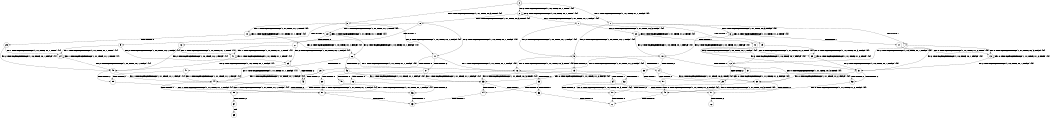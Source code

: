 digraph BCG {
size = "7, 10.5";
center = TRUE;
node [shape = circle];
0 [peripheries = 2];
0 -> 1 [label = "EX !1 !ATOMIC_EXCH_BRANCH (1, +1, TRUE, +1, 1, FALSE) !{0}"];
0 -> 2 [label = "EX !2 !ATOMIC_EXCH_BRANCH (1, +0, TRUE, +0, 1, TRUE) !{0}"];
0 -> 3 [label = "EX !0 !ATOMIC_EXCH_BRANCH (1, +1, TRUE, +0, 3, TRUE) !{0}"];
1 -> 4 [label = "TERMINATE !1"];
1 -> 5 [label = "EX !2 !ATOMIC_EXCH_BRANCH (1, +0, TRUE, +0, 1, FALSE) !{0}"];
1 -> 6 [label = "EX !0 !ATOMIC_EXCH_BRANCH (1, +1, TRUE, +0, 3, FALSE) !{0}"];
2 -> 7 [label = "EX !1 !ATOMIC_EXCH_BRANCH (1, +1, TRUE, +1, 1, FALSE) !{0}"];
2 -> 8 [label = "EX !0 !ATOMIC_EXCH_BRANCH (1, +1, TRUE, +0, 3, TRUE) !{0}"];
2 -> 2 [label = "EX !2 !ATOMIC_EXCH_BRANCH (1, +0, TRUE, +0, 1, TRUE) !{0}"];
3 -> 9 [label = "TERMINATE !0"];
3 -> 10 [label = "EX !1 !ATOMIC_EXCH_BRANCH (1, +1, TRUE, +1, 1, TRUE) !{0}"];
3 -> 11 [label = "EX !2 !ATOMIC_EXCH_BRANCH (1, +0, TRUE, +0, 1, FALSE) !{0}"];
4 -> 12 [label = "EX !2 !ATOMIC_EXCH_BRANCH (1, +0, TRUE, +0, 1, FALSE) !{0}"];
4 -> 13 [label = "EX !0 !ATOMIC_EXCH_BRANCH (1, +1, TRUE, +0, 3, FALSE) !{0}"];
5 -> 14 [label = "TERMINATE !1"];
5 -> 15 [label = "TERMINATE !2"];
5 -> 16 [label = "EX !0 !ATOMIC_EXCH_BRANCH (1, +1, TRUE, +0, 3, TRUE) !{0}"];
6 -> 17 [label = "TERMINATE !1"];
6 -> 18 [label = "EX !2 !ATOMIC_EXCH_BRANCH (1, +0, TRUE, +0, 1, FALSE) !{0}"];
6 -> 6 [label = "EX !0 !ATOMIC_EXCH_BRANCH (1, +1, TRUE, +1, 2, TRUE) !{0}"];
7 -> 19 [label = "TERMINATE !1"];
7 -> 20 [label = "EX !0 !ATOMIC_EXCH_BRANCH (1, +1, TRUE, +0, 3, FALSE) !{0}"];
7 -> 5 [label = "EX !2 !ATOMIC_EXCH_BRANCH (1, +0, TRUE, +0, 1, FALSE) !{0}"];
8 -> 21 [label = "TERMINATE !0"];
8 -> 22 [label = "EX !1 !ATOMIC_EXCH_BRANCH (1, +1, TRUE, +1, 1, TRUE) !{0}"];
8 -> 11 [label = "EX !2 !ATOMIC_EXCH_BRANCH (1, +0, TRUE, +0, 1, FALSE) !{0}"];
9 -> 23 [label = "EX !2 !ATOMIC_EXCH_BRANCH (1, +0, TRUE, +0, 1, FALSE) !{1}"];
9 -> 24 [label = "EX !1 !ATOMIC_EXCH_BRANCH (1, +1, TRUE, +1, 1, TRUE) !{1}"];
10 -> 25 [label = "TERMINATE !0"];
10 -> 26 [label = "EX !2 !ATOMIC_EXCH_BRANCH (1, +0, TRUE, +0, 1, FALSE) !{0}"];
10 -> 10 [label = "EX !1 !ATOMIC_EXCH_BRANCH (1, +1, TRUE, +1, 1, TRUE) !{0}"];
11 -> 27 [label = "TERMINATE !2"];
11 -> 28 [label = "TERMINATE !0"];
11 -> 16 [label = "EX !1 !ATOMIC_EXCH_BRANCH (1, +1, TRUE, +1, 1, FALSE) !{0}"];
12 -> 29 [label = "TERMINATE !2"];
12 -> 30 [label = "EX !0 !ATOMIC_EXCH_BRANCH (1, +1, TRUE, +0, 3, TRUE) !{0}"];
13 -> 31 [label = "EX !2 !ATOMIC_EXCH_BRANCH (1, +0, TRUE, +0, 1, FALSE) !{0}"];
13 -> 13 [label = "EX !0 !ATOMIC_EXCH_BRANCH (1, +1, TRUE, +1, 2, TRUE) !{0}"];
14 -> 29 [label = "TERMINATE !2"];
14 -> 30 [label = "EX !0 !ATOMIC_EXCH_BRANCH (1, +1, TRUE, +0, 3, TRUE) !{0}"];
15 -> 32 [label = "TERMINATE !1"];
15 -> 33 [label = "EX !0 !ATOMIC_EXCH_BRANCH (1, +1, TRUE, +0, 3, TRUE) !{0}"];
16 -> 34 [label = "TERMINATE !1"];
16 -> 35 [label = "TERMINATE !2"];
16 -> 36 [label = "TERMINATE !0"];
17 -> 31 [label = "EX !2 !ATOMIC_EXCH_BRANCH (1, +0, TRUE, +0, 1, FALSE) !{0}"];
17 -> 13 [label = "EX !0 !ATOMIC_EXCH_BRANCH (1, +1, TRUE, +1, 2, TRUE) !{0}"];
18 -> 37 [label = "TERMINATE !1"];
18 -> 38 [label = "TERMINATE !2"];
18 -> 16 [label = "EX !0 !ATOMIC_EXCH_BRANCH (1, +1, TRUE, +1, 2, FALSE) !{0}"];
19 -> 39 [label = "EX !0 !ATOMIC_EXCH_BRANCH (1, +1, TRUE, +0, 3, FALSE) !{0}"];
19 -> 12 [label = "EX !2 !ATOMIC_EXCH_BRANCH (1, +0, TRUE, +0, 1, FALSE) !{0}"];
20 -> 40 [label = "TERMINATE !1"];
20 -> 18 [label = "EX !2 !ATOMIC_EXCH_BRANCH (1, +0, TRUE, +0, 1, FALSE) !{0}"];
20 -> 20 [label = "EX !0 !ATOMIC_EXCH_BRANCH (1, +1, TRUE, +1, 2, TRUE) !{0}"];
21 -> 41 [label = "EX !1 !ATOMIC_EXCH_BRANCH (1, +1, TRUE, +1, 1, TRUE) !{1}"];
21 -> 23 [label = "EX !2 !ATOMIC_EXCH_BRANCH (1, +0, TRUE, +0, 1, FALSE) !{1}"];
22 -> 42 [label = "TERMINATE !0"];
22 -> 26 [label = "EX !2 !ATOMIC_EXCH_BRANCH (1, +0, TRUE, +0, 1, FALSE) !{0}"];
22 -> 22 [label = "EX !1 !ATOMIC_EXCH_BRANCH (1, +1, TRUE, +1, 1, TRUE) !{0}"];
23 -> 43 [label = "TERMINATE !2"];
23 -> 44 [label = "EX !1 !ATOMIC_EXCH_BRANCH (1, +1, TRUE, +1, 1, FALSE) !{1}"];
24 -> 45 [label = "EX !2 !ATOMIC_EXCH_BRANCH (1, +0, TRUE, +0, 1, FALSE) !{1}"];
24 -> 24 [label = "EX !1 !ATOMIC_EXCH_BRANCH (1, +1, TRUE, +1, 1, TRUE) !{1}"];
25 -> 45 [label = "EX !2 !ATOMIC_EXCH_BRANCH (1, +0, TRUE, +0, 1, FALSE) !{1}"];
25 -> 24 [label = "EX !1 !ATOMIC_EXCH_BRANCH (1, +1, TRUE, +1, 1, TRUE) !{1}"];
26 -> 46 [label = "TERMINATE !2"];
26 -> 47 [label = "TERMINATE !0"];
26 -> 16 [label = "EX !1 !ATOMIC_EXCH_BRANCH (1, +1, TRUE, +1, 1, FALSE) !{0}"];
27 -> 48 [label = "TERMINATE !0"];
27 -> 33 [label = "EX !1 !ATOMIC_EXCH_BRANCH (1, +1, TRUE, +1, 1, FALSE) !{0}"];
28 -> 43 [label = "TERMINATE !2"];
28 -> 44 [label = "EX !1 !ATOMIC_EXCH_BRANCH (1, +1, TRUE, +1, 1, FALSE) !{1}"];
29 -> 49 [label = "EX !0 !ATOMIC_EXCH_BRANCH (1, +1, TRUE, +0, 3, TRUE) !{0}"];
30 -> 50 [label = "TERMINATE !2"];
30 -> 51 [label = "TERMINATE !0"];
31 -> 52 [label = "TERMINATE !2"];
31 -> 30 [label = "EX !0 !ATOMIC_EXCH_BRANCH (1, +1, TRUE, +1, 2, FALSE) !{0}"];
32 -> 49 [label = "EX !0 !ATOMIC_EXCH_BRANCH (1, +1, TRUE, +0, 3, TRUE) !{0}"];
33 -> 53 [label = "TERMINATE !1"];
33 -> 54 [label = "TERMINATE !0"];
34 -> 50 [label = "TERMINATE !2"];
34 -> 51 [label = "TERMINATE !0"];
35 -> 53 [label = "TERMINATE !1"];
35 -> 54 [label = "TERMINATE !0"];
36 -> 55 [label = "TERMINATE !1"];
36 -> 56 [label = "TERMINATE !2"];
37 -> 52 [label = "TERMINATE !2"];
37 -> 30 [label = "EX !0 !ATOMIC_EXCH_BRANCH (1, +1, TRUE, +1, 2, FALSE) !{0}"];
38 -> 57 [label = "TERMINATE !1"];
38 -> 33 [label = "EX !0 !ATOMIC_EXCH_BRANCH (1, +1, TRUE, +1, 2, FALSE) !{0}"];
39 -> 31 [label = "EX !2 !ATOMIC_EXCH_BRANCH (1, +0, TRUE, +0, 1, FALSE) !{0}"];
39 -> 39 [label = "EX !0 !ATOMIC_EXCH_BRANCH (1, +1, TRUE, +1, 2, TRUE) !{0}"];
40 -> 31 [label = "EX !2 !ATOMIC_EXCH_BRANCH (1, +0, TRUE, +0, 1, FALSE) !{0}"];
40 -> 39 [label = "EX !0 !ATOMIC_EXCH_BRANCH (1, +1, TRUE, +1, 2, TRUE) !{0}"];
41 -> 45 [label = "EX !2 !ATOMIC_EXCH_BRANCH (1, +0, TRUE, +0, 1, FALSE) !{1}"];
41 -> 41 [label = "EX !1 !ATOMIC_EXCH_BRANCH (1, +1, TRUE, +1, 1, TRUE) !{1}"];
42 -> 45 [label = "EX !2 !ATOMIC_EXCH_BRANCH (1, +0, TRUE, +0, 1, FALSE) !{1}"];
42 -> 41 [label = "EX !1 !ATOMIC_EXCH_BRANCH (1, +1, TRUE, +1, 1, TRUE) !{1}"];
43 -> 58 [label = "EX !1 !ATOMIC_EXCH_BRANCH (1, +1, TRUE, +1, 1, FALSE) !{1}"];
44 -> 55 [label = "TERMINATE !1"];
44 -> 56 [label = "TERMINATE !2"];
45 -> 59 [label = "TERMINATE !2"];
45 -> 44 [label = "EX !1 !ATOMIC_EXCH_BRANCH (1, +1, TRUE, +1, 1, FALSE) !{1}"];
46 -> 60 [label = "TERMINATE !0"];
46 -> 33 [label = "EX !1 !ATOMIC_EXCH_BRANCH (1, +1, TRUE, +1, 1, FALSE) !{0}"];
47 -> 59 [label = "TERMINATE !2"];
47 -> 44 [label = "EX !1 !ATOMIC_EXCH_BRANCH (1, +1, TRUE, +1, 1, FALSE) !{1}"];
48 -> 58 [label = "EX !1 !ATOMIC_EXCH_BRANCH (1, +1, TRUE, +1, 1, FALSE) !{1}"];
49 -> 61 [label = "TERMINATE !0"];
50 -> 61 [label = "TERMINATE !0"];
51 -> 62 [label = "TERMINATE !2"];
52 -> 49 [label = "EX !0 !ATOMIC_EXCH_BRANCH (1, +1, TRUE, +1, 2, FALSE) !{0}"];
53 -> 61 [label = "TERMINATE !0"];
54 -> 63 [label = "TERMINATE !1"];
55 -> 64 [label = "TERMINATE !2"];
56 -> 63 [label = "TERMINATE !1"];
57 -> 49 [label = "EX !0 !ATOMIC_EXCH_BRANCH (1, +1, TRUE, +1, 2, FALSE) !{0}"];
58 -> 63 [label = "TERMINATE !1"];
59 -> 58 [label = "EX !1 !ATOMIC_EXCH_BRANCH (1, +1, TRUE, +1, 1, FALSE) !{1}"];
60 -> 58 [label = "EX !1 !ATOMIC_EXCH_BRANCH (1, +1, TRUE, +1, 1, FALSE) !{1}"];
64 -> 65 [label = "exit"];
}
